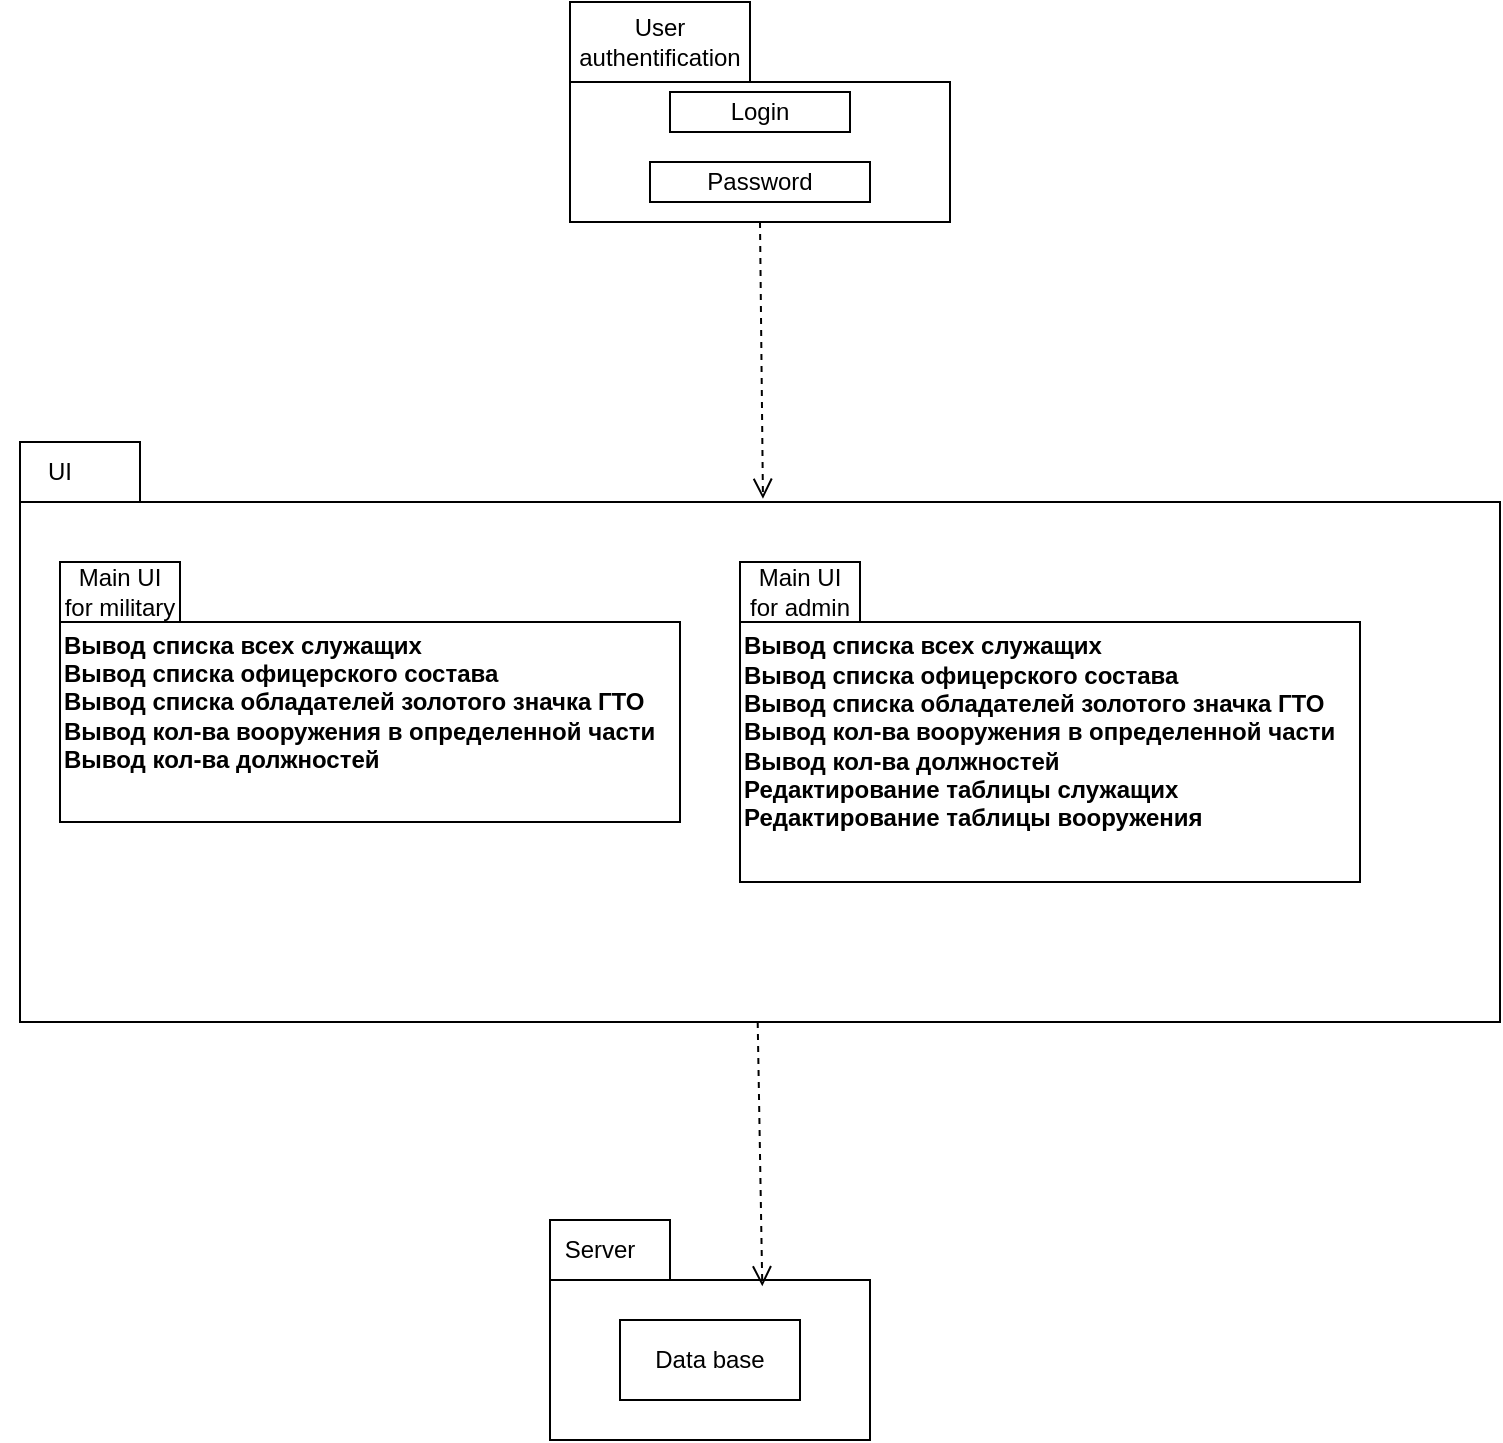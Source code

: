 <mxfile version="22.1.18" type="device">
  <diagram name="Страница — 1" id="-mRN5QdlYQXHq4_ybOhs">
    <mxGraphModel dx="2728" dy="879" grid="1" gridSize="10" guides="1" tooltips="1" connect="1" arrows="1" fold="1" page="1" pageScale="1" pageWidth="827" pageHeight="1169" math="0" shadow="0">
      <root>
        <mxCell id="0" />
        <mxCell id="1" parent="0" />
        <mxCell id="p59-0w7sQKgt09nuZ_Dw-2" value="" style="shape=folder;fontStyle=1;spacingTop=10;tabWidth=90;tabHeight=40;tabPosition=left;html=1;whiteSpace=wrap;" parent="1" vertex="1">
          <mxGeometry x="-185" y="500" width="190" height="110" as="geometry" />
        </mxCell>
        <mxCell id="p59-0w7sQKgt09nuZ_Dw-6" value="User authentification" style="text;html=1;strokeColor=none;fillColor=none;align=center;verticalAlign=middle;whiteSpace=wrap;rounded=0;" parent="1" vertex="1">
          <mxGeometry x="-185" y="510" width="90" height="20" as="geometry" />
        </mxCell>
        <mxCell id="p59-0w7sQKgt09nuZ_Dw-8" value="Login" style="rounded=0;whiteSpace=wrap;html=1;" parent="1" vertex="1">
          <mxGeometry x="-135" y="545" width="90" height="20" as="geometry" />
        </mxCell>
        <mxCell id="p59-0w7sQKgt09nuZ_Dw-9" value="Password" style="rounded=0;whiteSpace=wrap;html=1;" parent="1" vertex="1">
          <mxGeometry x="-145" y="580" width="110" height="20" as="geometry" />
        </mxCell>
        <mxCell id="p59-0w7sQKgt09nuZ_Dw-11" value="" style="html=1;verticalAlign=bottom;endArrow=open;dashed=1;endSize=8;curved=0;rounded=0;exitX=0.5;exitY=1;exitDx=0;exitDy=0;exitPerimeter=0;entryX=0.502;entryY=0.098;entryDx=0;entryDy=0;entryPerimeter=0;" parent="1" source="p59-0w7sQKgt09nuZ_Dw-2" target="p59-0w7sQKgt09nuZ_Dw-12" edge="1">
          <mxGeometry x="1" y="-277" relative="1" as="geometry">
            <mxPoint x="-370" y="730" as="sourcePoint" />
            <mxPoint x="-315" y="730" as="targetPoint" />
            <mxPoint x="-210" y="97" as="offset" />
          </mxGeometry>
        </mxCell>
        <mxCell id="p59-0w7sQKgt09nuZ_Dw-12" value="" style="shape=folder;fontStyle=1;spacingTop=10;tabWidth=60;tabHeight=30;tabPosition=left;html=1;whiteSpace=wrap;" parent="1" vertex="1">
          <mxGeometry x="-460" y="720" width="740" height="290" as="geometry" />
        </mxCell>
        <mxCell id="p59-0w7sQKgt09nuZ_Dw-13" value="UI" style="text;html=1;strokeColor=none;fillColor=none;align=center;verticalAlign=middle;whiteSpace=wrap;rounded=0;" parent="1" vertex="1">
          <mxGeometry x="-470" y="720" width="60" height="30" as="geometry" />
        </mxCell>
        <mxCell id="p59-0w7sQKgt09nuZ_Dw-14" value="Вывод списка всех служащих&lt;br&gt;Вывод списка офицерского состава&lt;br&gt;Вывод списка обладателей золотого значка ГТО&lt;br&gt;Вывод кол-ва вооружения в определенной части&lt;br&gt;Вывод кол-ва должностей&amp;nbsp;" style="shape=folder;fontStyle=1;spacingTop=10;tabWidth=60;tabHeight=30;tabPosition=left;html=1;whiteSpace=wrap;align=left;" parent="1" vertex="1">
          <mxGeometry x="-440" y="780" width="310" height="130" as="geometry" />
        </mxCell>
        <mxCell id="p59-0w7sQKgt09nuZ_Dw-15" value="" style="shape=folder;fontStyle=1;spacingTop=10;tabWidth=60;tabHeight=30;tabPosition=left;html=1;whiteSpace=wrap;" parent="1" vertex="1">
          <mxGeometry x="-195" y="1109" width="160" height="110" as="geometry" />
        </mxCell>
        <mxCell id="p59-0w7sQKgt09nuZ_Dw-16" value="Server" style="text;html=1;strokeColor=none;fillColor=none;align=center;verticalAlign=middle;whiteSpace=wrap;rounded=0;" parent="1" vertex="1">
          <mxGeometry x="-200" y="1109" width="60" height="30" as="geometry" />
        </mxCell>
        <mxCell id="p59-0w7sQKgt09nuZ_Dw-17" value="Data base" style="rounded=0;whiteSpace=wrap;html=1;" parent="1" vertex="1">
          <mxGeometry x="-160" y="1159" width="90" height="40" as="geometry" />
        </mxCell>
        <mxCell id="p59-0w7sQKgt09nuZ_Dw-18" value="Main UI for military" style="text;html=1;strokeColor=none;fillColor=none;align=center;verticalAlign=middle;whiteSpace=wrap;rounded=0;" parent="1" vertex="1">
          <mxGeometry x="-440" y="780" width="60" height="30" as="geometry" />
        </mxCell>
        <mxCell id="p59-0w7sQKgt09nuZ_Dw-20" value="Вывод списка всех служащих&lt;br&gt;Вывод списка офицерского состава&lt;br&gt;Вывод списка обладателей золотого значка ГТО&lt;br&gt;Вывод кол-ва вооружения в определенной части&lt;br&gt;Вывод кол-ва должностей&amp;nbsp;&lt;br&gt;Редактирование таблицы служащих&lt;br&gt;Редактирование таблицы вооружения" style="shape=folder;fontStyle=1;spacingTop=10;tabWidth=60;tabHeight=30;tabPosition=left;html=1;whiteSpace=wrap;align=left;" parent="1" vertex="1">
          <mxGeometry x="-100" y="780" width="310" height="160" as="geometry" />
        </mxCell>
        <mxCell id="p59-0w7sQKgt09nuZ_Dw-21" value="Main UI for admin" style="text;html=1;strokeColor=none;fillColor=none;align=center;verticalAlign=middle;whiteSpace=wrap;rounded=0;" parent="1" vertex="1">
          <mxGeometry x="-100" y="780" width="60" height="30" as="geometry" />
        </mxCell>
        <mxCell id="p59-0w7sQKgt09nuZ_Dw-22" value="" style="html=1;verticalAlign=bottom;endArrow=open;dashed=1;endSize=8;curved=0;rounded=0;exitX=0.321;exitY=1.007;exitDx=0;exitDy=0;exitPerimeter=0;entryX=0.749;entryY=0.22;entryDx=0;entryDy=0;entryPerimeter=0;" parent="1" edge="1">
          <mxGeometry x="0.893" y="410" relative="1" as="geometry">
            <mxPoint x="-91.15" y="1010" as="sourcePoint" />
            <mxPoint x="-88.85" y="1142.17" as="targetPoint" />
            <mxPoint as="offset" />
          </mxGeometry>
        </mxCell>
      </root>
    </mxGraphModel>
  </diagram>
</mxfile>
